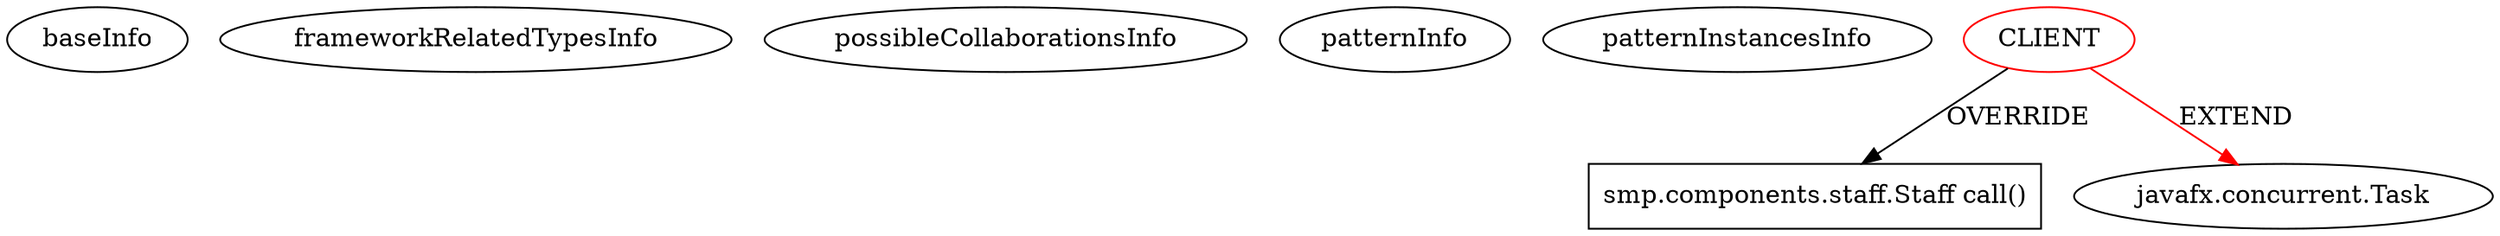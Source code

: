 digraph {
baseInfo[graphId=4450,category="pattern",isAnonymous=false,possibleRelation=false]
frameworkRelatedTypesInfo[0="javafx.concurrent.Task"]
possibleCollaborationsInfo[]
patternInfo[frequency=2.0,patternRootClient=0]
patternInstancesInfo[0="DC37-Super-Mario-Paint~/DC37-Super-Mario-Paint/Super-Mario-Paint-master/src/smp/components/staff/Staff.java~ArrangementTask~284",1="DC37-Super-Mario-Paint~/DC37-Super-Mario-Paint/Super-Mario-Paint-master/src/smp/components/staff/Staff.java~AnimationTask~283"]
2[label="smp.components.staff.Staff call()",vertexType="OVERRIDING_METHOD_DECLARATION",isFrameworkType=false,shape=box]
0[label="CLIENT",vertexType="ROOT_CLIENT_CLASS_DECLARATION",isFrameworkType=false,color=red]
1[label="javafx.concurrent.Task",vertexType="FRAMEWORK_CLASS_TYPE",isFrameworkType=false]
0->2[label="OVERRIDE"]
0->1[label="EXTEND",color=red]
}
